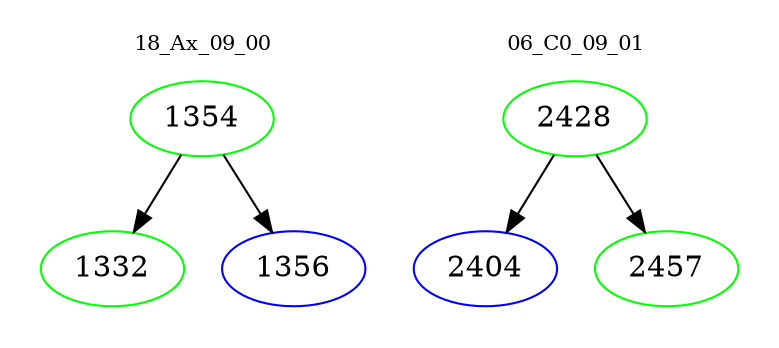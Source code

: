 digraph{
subgraph cluster_0 {
color = white
label = "18_Ax_09_00";
fontsize=10;
T0_1354 [label="1354", color="green"]
T0_1354 -> T0_1332 [color="black"]
T0_1332 [label="1332", color="green"]
T0_1354 -> T0_1356 [color="black"]
T0_1356 [label="1356", color="blue"]
}
subgraph cluster_1 {
color = white
label = "06_C0_09_01";
fontsize=10;
T1_2428 [label="2428", color="green"]
T1_2428 -> T1_2404 [color="black"]
T1_2404 [label="2404", color="blue"]
T1_2428 -> T1_2457 [color="black"]
T1_2457 [label="2457", color="green"]
}
}
